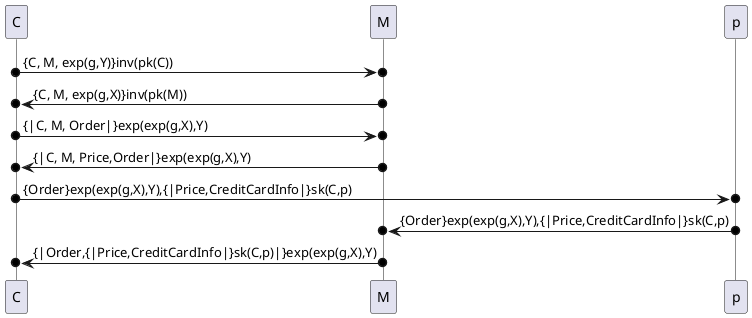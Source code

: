 @startuml
<Style>
sequenceDiagram {
    Lifeline {
        linestyle solid
    }
}
</Style>

participant C as "C"
participant M as "M"
participant p as "p"

C o->o M : {C, M, exp(g,Y)}inv(pk(C))
M o->o C : {C, M, exp(g,X)}inv(pk(M))
C o->o M : {|C, M, Order|}exp(exp(g,X),Y)
M o->o C : {|C, M, Price,Order|}exp(exp(g,X),Y)
C o->o p : {Order}exp(exp(g,X),Y),{|Price,CreditCardInfo|}sk(C,p)
p o->o M : {Order}exp(exp(g,X),Y),{|Price,CreditCardInfo|}sk(C,p)
M o->o C : {|Order,{|Price,CreditCardInfo|}sk(C,p)|}exp(exp(g,X),Y)
@enduml